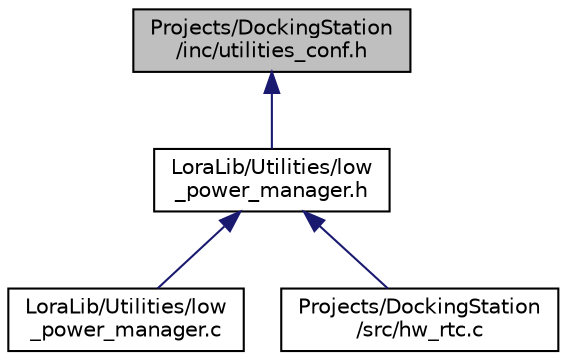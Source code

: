 digraph "Projects/DockingStation/inc/utilities_conf.h"
{
  edge [fontname="Helvetica",fontsize="10",labelfontname="Helvetica",labelfontsize="10"];
  node [fontname="Helvetica",fontsize="10",shape=record];
  Node1 [label="Projects/DockingStation\l/inc/utilities_conf.h",height=0.2,width=0.4,color="black", fillcolor="grey75", style="filled", fontcolor="black"];
  Node1 -> Node2 [dir="back",color="midnightblue",fontsize="10",style="solid",fontname="Helvetica"];
  Node2 [label="LoraLib/Utilities/low\l_power_manager.h",height=0.2,width=0.4,color="black", fillcolor="white", style="filled",URL="$low__power__manager_8h.html",tooltip="Header for stm32xx_lpm.c module "];
  Node2 -> Node3 [dir="back",color="midnightblue",fontsize="10",style="solid",fontname="Helvetica"];
  Node3 [label="LoraLib/Utilities/low\l_power_manager.c",height=0.2,width=0.4,color="black", fillcolor="white", style="filled",URL="$low__power__manager_8c.html",tooltip="Low Power Manager "];
  Node2 -> Node4 [dir="back",color="midnightblue",fontsize="10",style="solid",fontname="Helvetica"];
  Node4 [label="Projects/DockingStation\l/src/hw_rtc.c",height=0.2,width=0.4,color="black", fillcolor="white", style="filled",URL="$hw__rtc_8c.html"];
}
